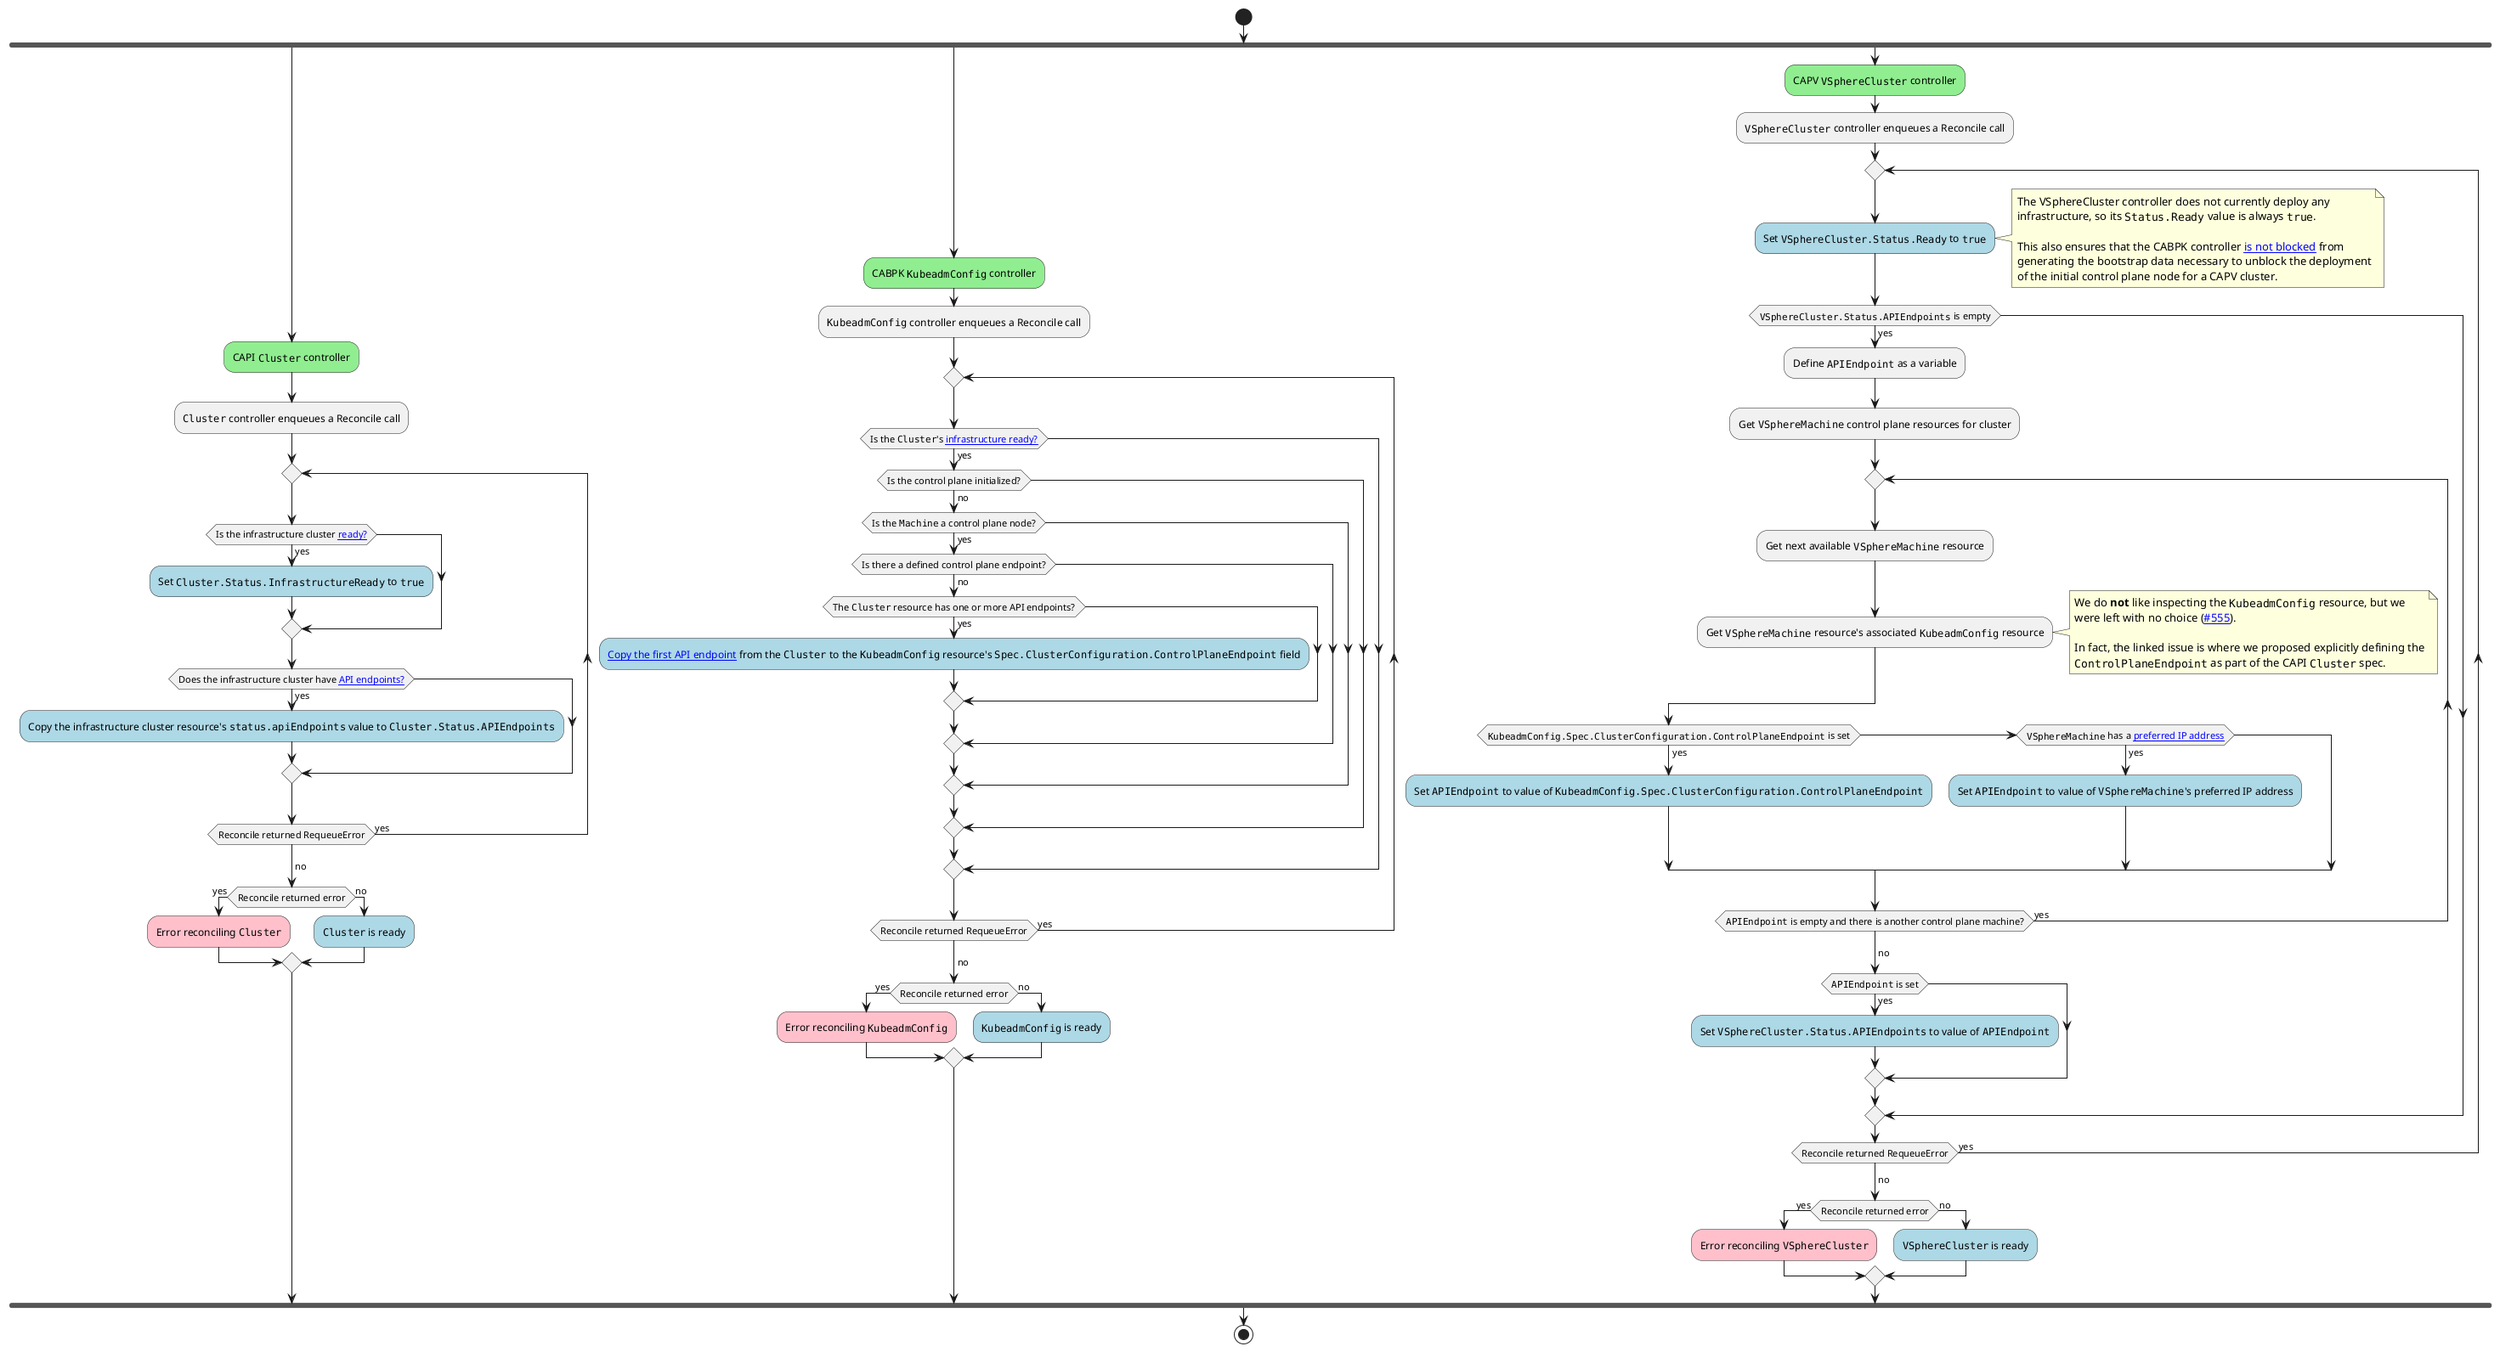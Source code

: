 @startuml api-endpoint-discovery


start;

fork
  #LightGreen:CAPI ""Cluster"" controller;
  :""Cluster"" controller enqueues a Reconcile call;
  repeat
    if (Is the infrastructure cluster [[https://github.com/kubernetes-sigs/cluster-api/blob/81cb54579d7d4848d715d0dbeb122c7501026687/controllers/cluster_controller_phases.go#L153-L163 ready?]]) then (yes)
      #LightBlue:Set ""Cluster.Status.InfrastructureReady"" to ""true"";
    endif
    if (Does the infrastructure cluster have [[https://github.com/kubernetes-sigs/cluster-api/blob/81cb54579d7d4848d715d0dbeb122c7501026687/controllers/cluster_controller_phases.go#L165-L174 API endpoints?]]) then (yes)
      #LightBlue:Copy the infrastructure cluster resource's ""status.apiEndpoints"" value to ""Cluster.Status.APIEndpoints"";
    endif
  repeat while (Reconcile returned RequeueError) is (yes)
  -> no;
  if (Reconcile returned error) then (yes)
    #Pink:Error reconciling ""Cluster"";
  else (no)
    #LightBlue:""Cluster"" is ready;
  endif
fork again
  #LightGreen:CABPK ""KubeadmConfig"" controller;
  :""KubeadmConfig"" controller enqueues a Reconcile call;
  repeat
    if (Is the ""Cluster""'s [[https://github.com/kubernetes-sigs/cluster-api/blob/81cb54579d7d4848d715d0dbeb122c7501026687/controllers/cluster_controller_phases.go#L153-L163 infrastructure ready?]]) then (yes)
      if (Is the control plane initialized?) then (no)
        if (Is the ""Machine"" a control plane node?) then (yes)
          if (Is there a defined control plane endpoint?) then (no)
            if (The ""Cluster"" resource has one or more API endpoints?) then (yes)
              #LightBlue:[[https://github.com/kubernetes-sigs/cluster-api-bootstrap-provider-kubeadm/blob/af8eedbeeb919e87799e9600a06a90a60172b9ae/controllers/kubeadmconfig_controller.go#L519-L525 Copy the first API endpoint]] from the ""Cluster"" to the ""KubeadmConfig"" resource's ""Spec.ClusterConfiguration.ControlPlaneEndpoint"" field;
            endif
          endif
        endif
      endif
    endif
  repeat while (Reconcile returned RequeueError) is (yes)
  -> no;
  if (Reconcile returned error) then (yes)
    #Pink:Error reconciling ""KubeadmConfig"";
  else (no)
    #LightBlue:""KubeadmConfig"" is ready;
  endif
fork again
  #LightGreen:CAPV ""VSphereCluster"" controller;
  :""VSphereCluster"" controller enqueues a Reconcile call;
  repeat
    #LightBlue:Set ""VSphereCluster.Status.Ready"" to ""true"";
    note right
      The VSphereCluster controller does not currently deploy any
      infrastructure, so its ""Status.Ready"" value is always ""true"".

      This also ensures that the CABPK controller [[https://github.com/kubernetes-sigs/cluster-api-bootstrap-provider-kubeadm/blob/af8eedbeeb919e87799e9600a06a90a60172b9ae/controllers/kubeadmconfig_controller.go#L133 is not blocked]] from
      generating the bootstrap data necessary to unblock the deployment
      of the initial control plane node for a CAPV cluster.
    end note
    if (""VSphereCluster.Status.APIEndpoints"" is empty) then (yes)
      :Define ""APIEndpoint"" as a variable;
      :Get ""VSphereMachine"" control plane resources for cluster;
      repeat
        :Get next available ""VSphereMachine"" resource;
        :Get ""VSphereMachine"" resource's associated ""KubeadmConfig"" resource;
        note right
          We do **not** like inspecting the ""KubeadmConfig"" resource, but we
          were left with no choice ([[https://github.com/kubernetes-sigs/cluster-api-provider-vsphere/issues/555 #555]]).

          In fact, the linked issue is where we proposed explicitly defining the
          ""ControlPlaneEndpoint"" as part of the CAPI ""Cluster"" spec.
        end note
        if (""KubeadmConfig.Spec.ClusterConfiguration.ControlPlaneEndpoint"" is set) then (yes)
          #LightBlue:Set ""APIEndpoint"" to value of ""KubeadmConfig.Spec.ClusterConfiguration.ControlPlaneEndpoint"";
        else if (""VSphereMachine"" has a [[https://github.com/kubernetes-sigs/cluster-api-provider-vsphere/blob/1e0cac1efef081fd8e4c9fd050a9a5b2ba9ba9eb/api/v1alpha2/types.go#L79-L82 preferred IP address]]) then (yes)
          note right
            The concept of a //preferred// IP address is more in-depth than
            can be explained here, but it boils down to specifying the CIDR
            of the network segment from which a DHCP server is expected to
            provide an IP address for the VM.

            This allows the specification of multiple network devices and still
            enables the client-side selection of the IP address that was decided
            as [[https://github.com/vmware/cloud-init-vmware-guestinfo/blob/cb9e8e4790acacb06b1f473565535f6c6f4a595c/DataSourceVMwareGuestInfo.py#L342-L413 the local IP address]] by the vSphere GuestInfo cloud-init
            datasource.
          end note
          #LightBlue:Set ""APIEndpoint"" to value of ""VSphereMachine""'s preferred IP address;
        endif
      repeat while (""APIEndpoint"" is empty and there is another control plane machine?) is (yes)
      ->no;
      if (""APIEndpoint"" is set) then (yes)
        #LightBlue:Set ""VSphereCluster.Status.APIEndpoints"" to value of ""APIEndpoint"";
      endif
    endif
  repeat while (Reconcile returned RequeueError) is (yes)
  -> no;
  if (Reconcile returned error) then (yes)
    #Pink:Error reconciling ""VSphereCluster"";
  else (no)
    #LightBlue:""VSphereCluster"" is ready;
  endif
end fork
stop;

@enduml